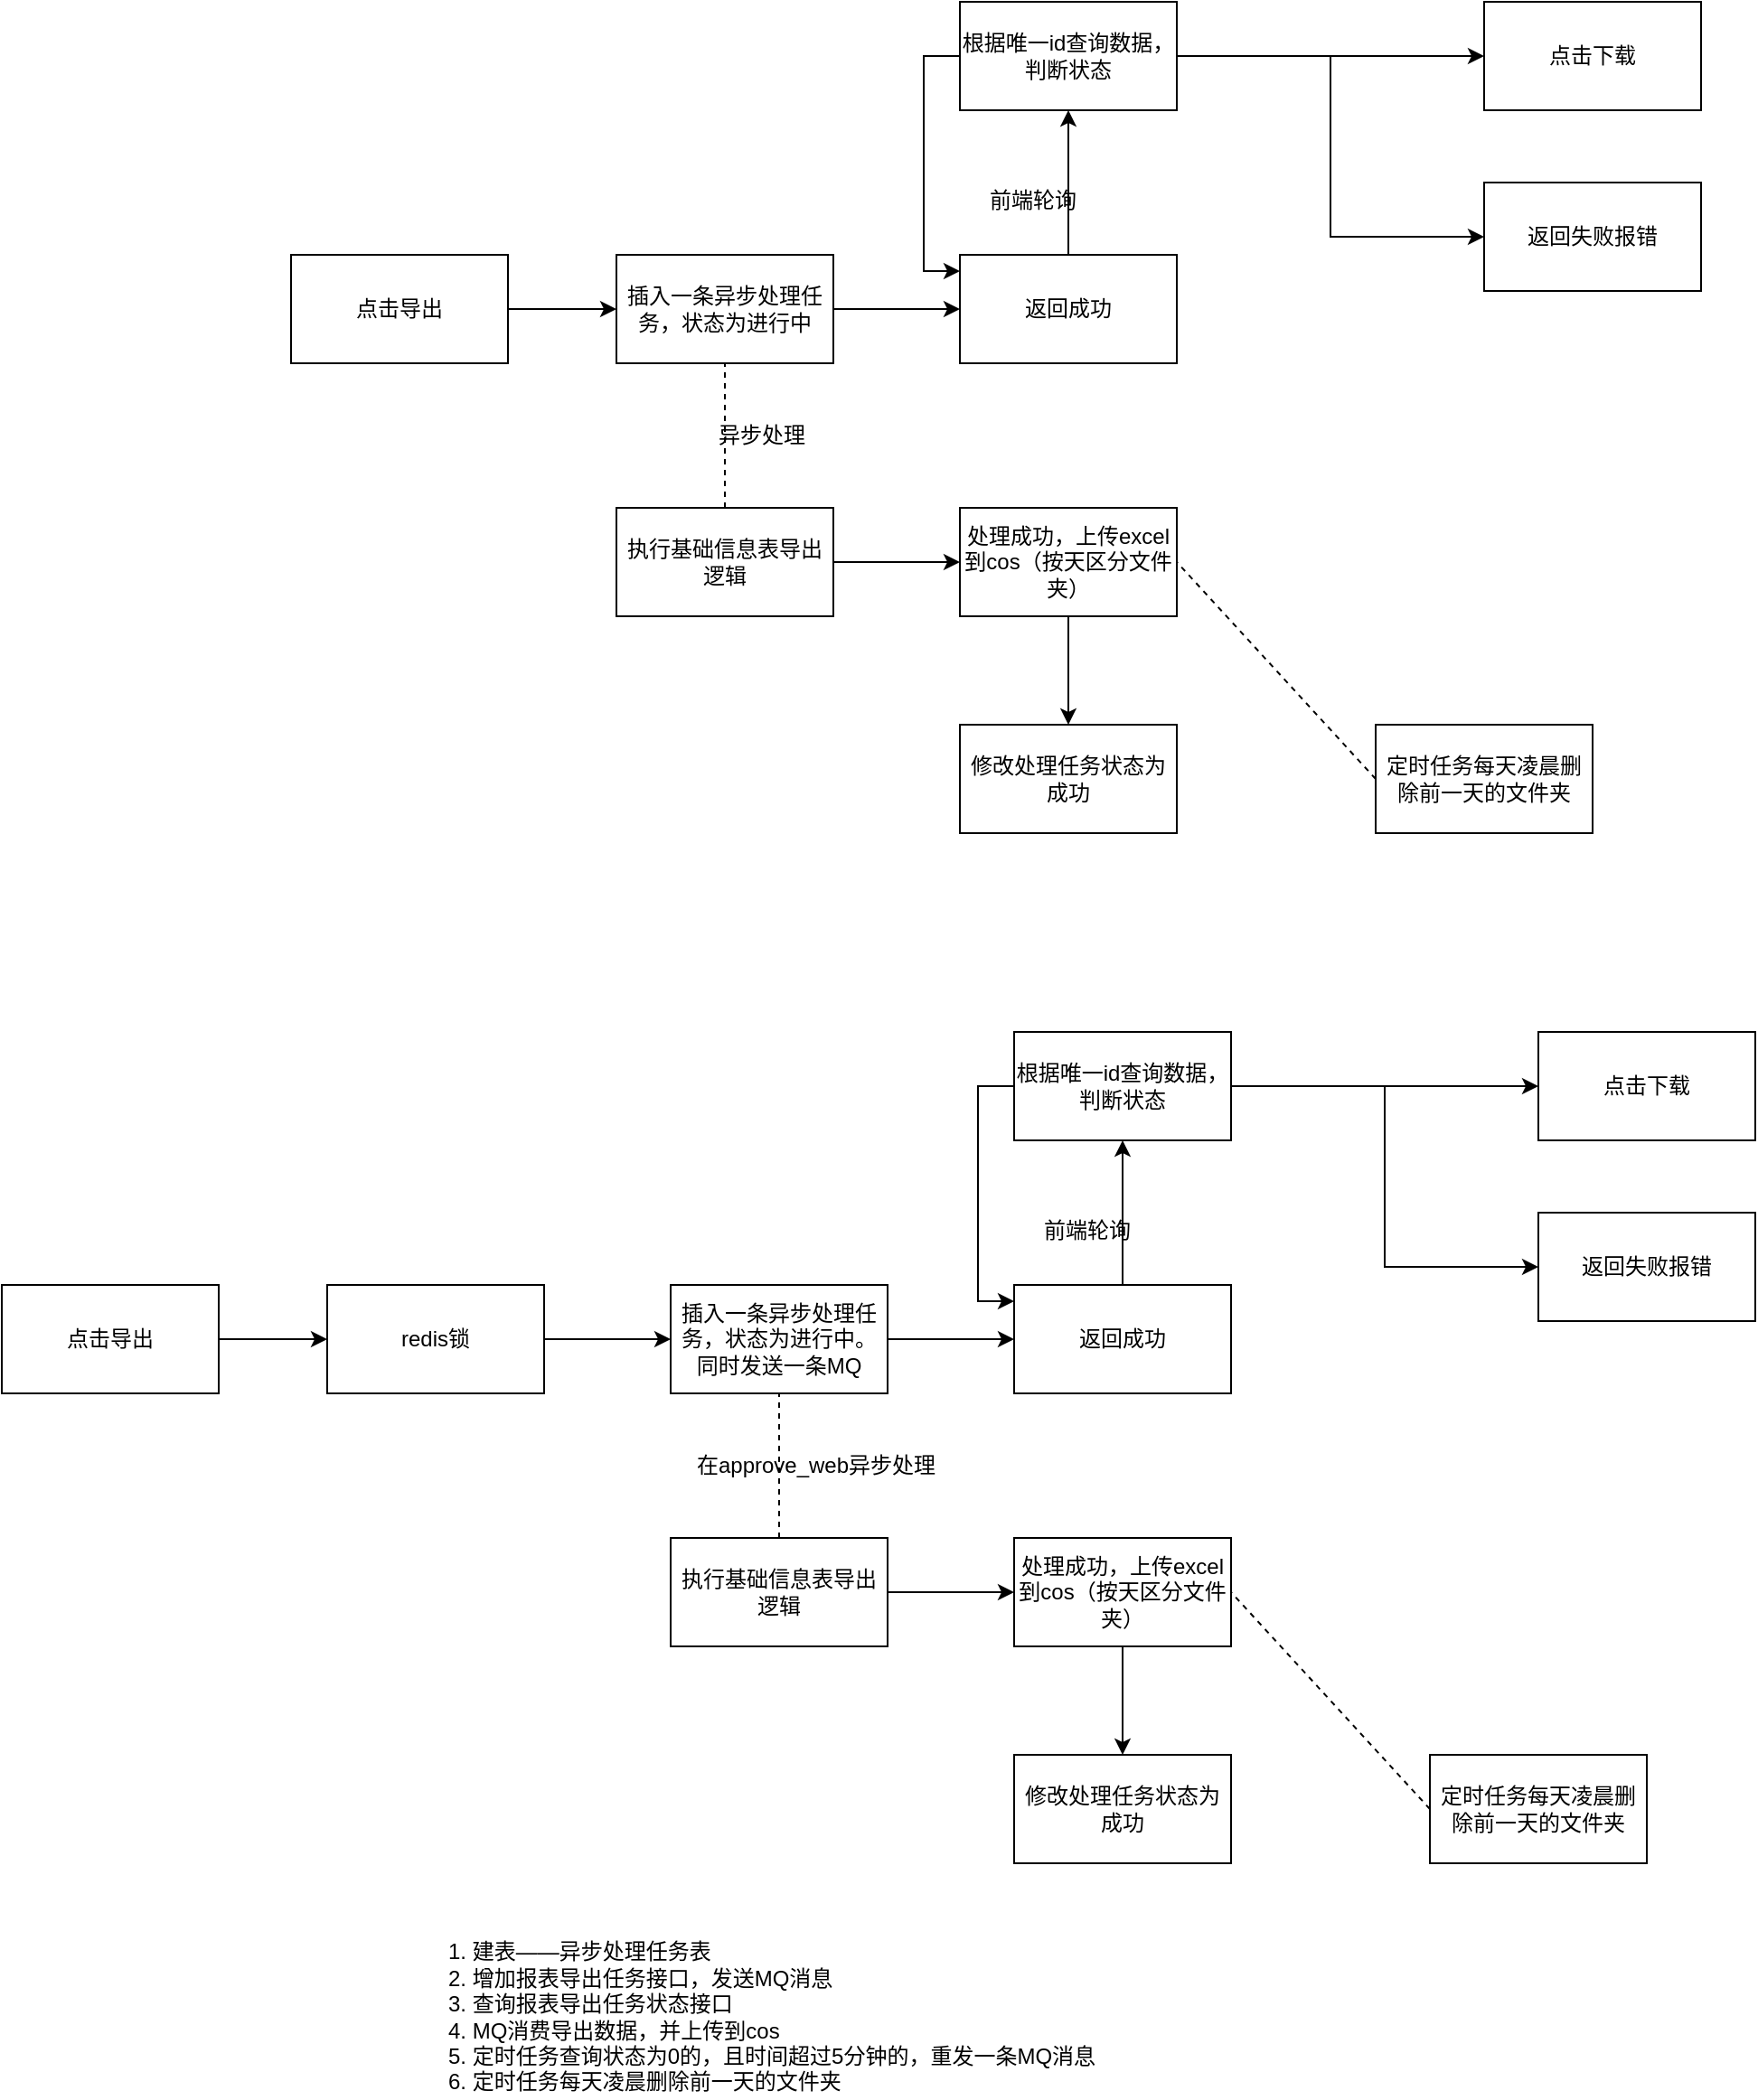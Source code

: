<mxfile version="14.6.0" type="github">
  <diagram id="HrRhx5yN_iqk0GomWMN3" name="第 1 页">
    <mxGraphModel dx="3342" dy="733" grid="1" gridSize="10" guides="1" tooltips="1" connect="1" arrows="1" fold="1" page="1" pageScale="1" pageWidth="1920" pageHeight="1200" math="0" shadow="0">
      <root>
        <mxCell id="0" />
        <mxCell id="1" parent="0" />
        <mxCell id="EPZCTNfuwa29dTdAX0f7-6" style="edgeStyle=orthogonalEdgeStyle;rounded=0;orthogonalLoop=1;jettySize=auto;html=1;entryX=0;entryY=0.5;entryDx=0;entryDy=0;" edge="1" parent="1" source="EPZCTNfuwa29dTdAX0f7-2" target="EPZCTNfuwa29dTdAX0f7-5">
          <mxGeometry relative="1" as="geometry" />
        </mxCell>
        <mxCell id="EPZCTNfuwa29dTdAX0f7-2" value="点击导出" style="whiteSpace=wrap;html=1;" vertex="1" parent="1">
          <mxGeometry x="70" y="300" width="120" height="60" as="geometry" />
        </mxCell>
        <mxCell id="EPZCTNfuwa29dTdAX0f7-24" value="" style="edgeStyle=orthogonalEdgeStyle;rounded=0;orthogonalLoop=1;jettySize=auto;html=1;" edge="1" parent="1" source="EPZCTNfuwa29dTdAX0f7-3" target="EPZCTNfuwa29dTdAX0f7-23">
          <mxGeometry relative="1" as="geometry" />
        </mxCell>
        <mxCell id="EPZCTNfuwa29dTdAX0f7-3" value="返回成功" style="whiteSpace=wrap;html=1;" vertex="1" parent="1">
          <mxGeometry x="440" y="300" width="120" height="60" as="geometry" />
        </mxCell>
        <mxCell id="EPZCTNfuwa29dTdAX0f7-7" style="edgeStyle=orthogonalEdgeStyle;rounded=0;orthogonalLoop=1;jettySize=auto;html=1;entryX=0;entryY=0.5;entryDx=0;entryDy=0;" edge="1" parent="1" source="EPZCTNfuwa29dTdAX0f7-5" target="EPZCTNfuwa29dTdAX0f7-3">
          <mxGeometry relative="1" as="geometry" />
        </mxCell>
        <mxCell id="EPZCTNfuwa29dTdAX0f7-5" value="插入一条异步处理任务，状态为进行中" style="whiteSpace=wrap;html=1;" vertex="1" parent="1">
          <mxGeometry x="250" y="300" width="120" height="60" as="geometry" />
        </mxCell>
        <mxCell id="EPZCTNfuwa29dTdAX0f7-13" style="edgeStyle=orthogonalEdgeStyle;rounded=0;orthogonalLoop=1;jettySize=auto;html=1;entryX=0;entryY=0.5;entryDx=0;entryDy=0;" edge="1" parent="1" source="EPZCTNfuwa29dTdAX0f7-8" target="EPZCTNfuwa29dTdAX0f7-12">
          <mxGeometry relative="1" as="geometry" />
        </mxCell>
        <mxCell id="EPZCTNfuwa29dTdAX0f7-8" value="执行基础信息表导出逻辑" style="whiteSpace=wrap;html=1;" vertex="1" parent="1">
          <mxGeometry x="250" y="440" width="120" height="60" as="geometry" />
        </mxCell>
        <mxCell id="EPZCTNfuwa29dTdAX0f7-10" value="" style="endArrow=none;dashed=1;html=1;entryX=0.5;entryY=1;entryDx=0;entryDy=0;exitX=0.5;exitY=0;exitDx=0;exitDy=0;" edge="1" parent="1" source="EPZCTNfuwa29dTdAX0f7-8" target="EPZCTNfuwa29dTdAX0f7-5">
          <mxGeometry width="50" height="50" relative="1" as="geometry">
            <mxPoint x="160" y="450" as="sourcePoint" />
            <mxPoint x="210" y="400" as="targetPoint" />
          </mxGeometry>
        </mxCell>
        <mxCell id="EPZCTNfuwa29dTdAX0f7-11" value="异步处理" style="text;html=1;align=center;verticalAlign=middle;resizable=0;points=[];autosize=1;strokeColor=none;" vertex="1" parent="1">
          <mxGeometry x="300" y="390" width="60" height="20" as="geometry" />
        </mxCell>
        <mxCell id="EPZCTNfuwa29dTdAX0f7-15" style="edgeStyle=orthogonalEdgeStyle;rounded=0;orthogonalLoop=1;jettySize=auto;html=1;" edge="1" parent="1" source="EPZCTNfuwa29dTdAX0f7-12" target="EPZCTNfuwa29dTdAX0f7-14">
          <mxGeometry relative="1" as="geometry" />
        </mxCell>
        <mxCell id="EPZCTNfuwa29dTdAX0f7-12" value="处理成功，上传excel到cos（按天区分文件夹）" style="rounded=0;whiteSpace=wrap;html=1;" vertex="1" parent="1">
          <mxGeometry x="440" y="440" width="120" height="60" as="geometry" />
        </mxCell>
        <mxCell id="EPZCTNfuwa29dTdAX0f7-14" value="修改处理任务状态为成功" style="rounded=0;whiteSpace=wrap;html=1;" vertex="1" parent="1">
          <mxGeometry x="440" y="560" width="120" height="60" as="geometry" />
        </mxCell>
        <mxCell id="EPZCTNfuwa29dTdAX0f7-21" value="定时任务每天凌晨删除前一天的文件夹" style="rounded=0;whiteSpace=wrap;html=1;" vertex="1" parent="1">
          <mxGeometry x="670" y="560" width="120" height="60" as="geometry" />
        </mxCell>
        <mxCell id="EPZCTNfuwa29dTdAX0f7-22" value="" style="endArrow=none;dashed=1;html=1;entryX=1;entryY=0.5;entryDx=0;entryDy=0;exitX=0;exitY=0.5;exitDx=0;exitDy=0;" edge="1" parent="1" source="EPZCTNfuwa29dTdAX0f7-21" target="EPZCTNfuwa29dTdAX0f7-12">
          <mxGeometry width="50" height="50" relative="1" as="geometry">
            <mxPoint x="690" y="570" as="sourcePoint" />
            <mxPoint x="320" y="370" as="targetPoint" />
          </mxGeometry>
        </mxCell>
        <mxCell id="EPZCTNfuwa29dTdAX0f7-26" style="edgeStyle=orthogonalEdgeStyle;rounded=0;orthogonalLoop=1;jettySize=auto;html=1;entryX=0;entryY=0.15;entryDx=0;entryDy=0;entryPerimeter=0;exitX=0;exitY=0.5;exitDx=0;exitDy=0;" edge="1" parent="1" source="EPZCTNfuwa29dTdAX0f7-23" target="EPZCTNfuwa29dTdAX0f7-3">
          <mxGeometry relative="1" as="geometry" />
        </mxCell>
        <mxCell id="EPZCTNfuwa29dTdAX0f7-27" style="edgeStyle=orthogonalEdgeStyle;rounded=0;orthogonalLoop=1;jettySize=auto;html=1;entryX=0;entryY=0.5;entryDx=0;entryDy=0;" edge="1" parent="1" source="EPZCTNfuwa29dTdAX0f7-23" target="EPZCTNfuwa29dTdAX0f7-28">
          <mxGeometry relative="1" as="geometry" />
        </mxCell>
        <mxCell id="EPZCTNfuwa29dTdAX0f7-30" style="edgeStyle=orthogonalEdgeStyle;rounded=0;orthogonalLoop=1;jettySize=auto;html=1;entryX=0;entryY=0.5;entryDx=0;entryDy=0;" edge="1" parent="1" source="EPZCTNfuwa29dTdAX0f7-23" target="EPZCTNfuwa29dTdAX0f7-29">
          <mxGeometry relative="1" as="geometry" />
        </mxCell>
        <mxCell id="EPZCTNfuwa29dTdAX0f7-23" value="根据唯一id查询数据，判断状态" style="whiteSpace=wrap;html=1;" vertex="1" parent="1">
          <mxGeometry x="440" y="160" width="120" height="60" as="geometry" />
        </mxCell>
        <mxCell id="EPZCTNfuwa29dTdAX0f7-25" value="前端轮询" style="text;html=1;align=center;verticalAlign=middle;resizable=0;points=[];autosize=1;strokeColor=none;" vertex="1" parent="1">
          <mxGeometry x="450" y="260" width="60" height="20" as="geometry" />
        </mxCell>
        <mxCell id="EPZCTNfuwa29dTdAX0f7-28" value="点击下载" style="whiteSpace=wrap;html=1;" vertex="1" parent="1">
          <mxGeometry x="730" y="160" width="120" height="60" as="geometry" />
        </mxCell>
        <mxCell id="EPZCTNfuwa29dTdAX0f7-29" value="返回失败报错" style="whiteSpace=wrap;html=1;" vertex="1" parent="1">
          <mxGeometry x="730" y="260" width="120" height="60" as="geometry" />
        </mxCell>
        <mxCell id="EPZCTNfuwa29dTdAX0f7-33" style="edgeStyle=orthogonalEdgeStyle;rounded=0;orthogonalLoop=1;jettySize=auto;html=1;entryX=0;entryY=0.5;entryDx=0;entryDy=0;" edge="1" parent="1" source="EPZCTNfuwa29dTdAX0f7-34" target="EPZCTNfuwa29dTdAX0f7-56">
          <mxGeometry relative="1" as="geometry" />
        </mxCell>
        <mxCell id="EPZCTNfuwa29dTdAX0f7-34" value="点击导出" style="whiteSpace=wrap;html=1;" vertex="1" parent="1">
          <mxGeometry x="-90" y="870" width="120" height="60" as="geometry" />
        </mxCell>
        <mxCell id="EPZCTNfuwa29dTdAX0f7-35" value="" style="edgeStyle=orthogonalEdgeStyle;rounded=0;orthogonalLoop=1;jettySize=auto;html=1;" edge="1" parent="1" source="EPZCTNfuwa29dTdAX0f7-36" target="EPZCTNfuwa29dTdAX0f7-51">
          <mxGeometry relative="1" as="geometry" />
        </mxCell>
        <mxCell id="EPZCTNfuwa29dTdAX0f7-36" value="返回成功" style="whiteSpace=wrap;html=1;" vertex="1" parent="1">
          <mxGeometry x="470" y="870" width="120" height="60" as="geometry" />
        </mxCell>
        <mxCell id="EPZCTNfuwa29dTdAX0f7-37" style="edgeStyle=orthogonalEdgeStyle;rounded=0;orthogonalLoop=1;jettySize=auto;html=1;entryX=0;entryY=0.5;entryDx=0;entryDy=0;" edge="1" parent="1" source="EPZCTNfuwa29dTdAX0f7-38" target="EPZCTNfuwa29dTdAX0f7-36">
          <mxGeometry relative="1" as="geometry" />
        </mxCell>
        <mxCell id="EPZCTNfuwa29dTdAX0f7-38" value="插入一条异步处理任务，状态为进行中。同时发送一条MQ" style="whiteSpace=wrap;html=1;" vertex="1" parent="1">
          <mxGeometry x="280" y="870" width="120" height="60" as="geometry" />
        </mxCell>
        <mxCell id="EPZCTNfuwa29dTdAX0f7-39" style="edgeStyle=orthogonalEdgeStyle;rounded=0;orthogonalLoop=1;jettySize=auto;html=1;entryX=0;entryY=0.5;entryDx=0;entryDy=0;" edge="1" parent="1" source="EPZCTNfuwa29dTdAX0f7-40" target="EPZCTNfuwa29dTdAX0f7-44">
          <mxGeometry relative="1" as="geometry" />
        </mxCell>
        <mxCell id="EPZCTNfuwa29dTdAX0f7-40" value="执行基础信息表导出逻辑" style="whiteSpace=wrap;html=1;" vertex="1" parent="1">
          <mxGeometry x="280" y="1010" width="120" height="60" as="geometry" />
        </mxCell>
        <mxCell id="EPZCTNfuwa29dTdAX0f7-41" value="" style="endArrow=none;dashed=1;html=1;entryX=0.5;entryY=1;entryDx=0;entryDy=0;exitX=0.5;exitY=0;exitDx=0;exitDy=0;" edge="1" parent="1" source="EPZCTNfuwa29dTdAX0f7-40" target="EPZCTNfuwa29dTdAX0f7-38">
          <mxGeometry width="50" height="50" relative="1" as="geometry">
            <mxPoint x="190" y="1020" as="sourcePoint" />
            <mxPoint x="240" y="970" as="targetPoint" />
          </mxGeometry>
        </mxCell>
        <mxCell id="EPZCTNfuwa29dTdAX0f7-42" value="在approve_web异步处理" style="text;html=1;align=center;verticalAlign=middle;resizable=0;points=[];autosize=1;strokeColor=none;" vertex="1" parent="1">
          <mxGeometry x="285" y="960" width="150" height="20" as="geometry" />
        </mxCell>
        <mxCell id="EPZCTNfuwa29dTdAX0f7-43" style="edgeStyle=orthogonalEdgeStyle;rounded=0;orthogonalLoop=1;jettySize=auto;html=1;" edge="1" parent="1" source="EPZCTNfuwa29dTdAX0f7-44" target="EPZCTNfuwa29dTdAX0f7-45">
          <mxGeometry relative="1" as="geometry" />
        </mxCell>
        <mxCell id="EPZCTNfuwa29dTdAX0f7-44" value="处理成功，上传excel到cos（按天区分文件夹）" style="rounded=0;whiteSpace=wrap;html=1;" vertex="1" parent="1">
          <mxGeometry x="470" y="1010" width="120" height="60" as="geometry" />
        </mxCell>
        <mxCell id="EPZCTNfuwa29dTdAX0f7-45" value="修改处理任务状态为成功" style="rounded=0;whiteSpace=wrap;html=1;" vertex="1" parent="1">
          <mxGeometry x="470" y="1130" width="120" height="60" as="geometry" />
        </mxCell>
        <mxCell id="EPZCTNfuwa29dTdAX0f7-46" value="定时任务每天凌晨删除前一天的文件夹" style="rounded=0;whiteSpace=wrap;html=1;" vertex="1" parent="1">
          <mxGeometry x="700" y="1130" width="120" height="60" as="geometry" />
        </mxCell>
        <mxCell id="EPZCTNfuwa29dTdAX0f7-47" value="" style="endArrow=none;dashed=1;html=1;entryX=1;entryY=0.5;entryDx=0;entryDy=0;exitX=0;exitY=0.5;exitDx=0;exitDy=0;" edge="1" parent="1" source="EPZCTNfuwa29dTdAX0f7-46" target="EPZCTNfuwa29dTdAX0f7-44">
          <mxGeometry width="50" height="50" relative="1" as="geometry">
            <mxPoint x="720" y="1140" as="sourcePoint" />
            <mxPoint x="350" y="940" as="targetPoint" />
          </mxGeometry>
        </mxCell>
        <mxCell id="EPZCTNfuwa29dTdAX0f7-48" style="edgeStyle=orthogonalEdgeStyle;rounded=0;orthogonalLoop=1;jettySize=auto;html=1;entryX=0;entryY=0.15;entryDx=0;entryDy=0;entryPerimeter=0;exitX=0;exitY=0.5;exitDx=0;exitDy=0;" edge="1" parent="1" source="EPZCTNfuwa29dTdAX0f7-51" target="EPZCTNfuwa29dTdAX0f7-36">
          <mxGeometry relative="1" as="geometry" />
        </mxCell>
        <mxCell id="EPZCTNfuwa29dTdAX0f7-49" style="edgeStyle=orthogonalEdgeStyle;rounded=0;orthogonalLoop=1;jettySize=auto;html=1;entryX=0;entryY=0.5;entryDx=0;entryDy=0;" edge="1" parent="1" source="EPZCTNfuwa29dTdAX0f7-51" target="EPZCTNfuwa29dTdAX0f7-53">
          <mxGeometry relative="1" as="geometry" />
        </mxCell>
        <mxCell id="EPZCTNfuwa29dTdAX0f7-50" style="edgeStyle=orthogonalEdgeStyle;rounded=0;orthogonalLoop=1;jettySize=auto;html=1;entryX=0;entryY=0.5;entryDx=0;entryDy=0;" edge="1" parent="1" source="EPZCTNfuwa29dTdAX0f7-51" target="EPZCTNfuwa29dTdAX0f7-54">
          <mxGeometry relative="1" as="geometry" />
        </mxCell>
        <mxCell id="EPZCTNfuwa29dTdAX0f7-51" value="根据唯一id查询数据，判断状态" style="whiteSpace=wrap;html=1;" vertex="1" parent="1">
          <mxGeometry x="470" y="730" width="120" height="60" as="geometry" />
        </mxCell>
        <mxCell id="EPZCTNfuwa29dTdAX0f7-52" value="前端轮询" style="text;html=1;align=center;verticalAlign=middle;resizable=0;points=[];autosize=1;strokeColor=none;" vertex="1" parent="1">
          <mxGeometry x="480" y="830" width="60" height="20" as="geometry" />
        </mxCell>
        <mxCell id="EPZCTNfuwa29dTdAX0f7-53" value="点击下载" style="whiteSpace=wrap;html=1;" vertex="1" parent="1">
          <mxGeometry x="760" y="730" width="120" height="60" as="geometry" />
        </mxCell>
        <mxCell id="EPZCTNfuwa29dTdAX0f7-54" value="返回失败报错" style="whiteSpace=wrap;html=1;" vertex="1" parent="1">
          <mxGeometry x="760" y="830" width="120" height="60" as="geometry" />
        </mxCell>
        <mxCell id="EPZCTNfuwa29dTdAX0f7-55" value="&lt;div align=&quot;left&quot;&gt;1. 建表——异步处理任务表&lt;/div&gt;&lt;div align=&quot;left&quot;&gt;2. 增加报表导出任务接口，发送MQ消息&lt;/div&gt;&lt;div align=&quot;left&quot;&gt;3. 查询报表导出任务状态接口&lt;/div&gt;&lt;div align=&quot;left&quot;&gt;4. MQ消费导出数据，并上传到cos&lt;/div&gt;&lt;div align=&quot;left&quot;&gt;5. 定时任务查询状态为0的，且时间超过5分钟的，重发一条MQ消息&lt;br&gt;&lt;/div&gt;&lt;div align=&quot;left&quot;&gt;6. 定时任务每天凌晨删除前一天的文件夹&lt;br&gt;&lt;/div&gt;" style="text;html=1;align=left;verticalAlign=middle;resizable=0;points=[];autosize=1;strokeColor=none;" vertex="1" parent="1">
          <mxGeometry x="155" y="1230" width="370" height="90" as="geometry" />
        </mxCell>
        <mxCell id="EPZCTNfuwa29dTdAX0f7-57" style="edgeStyle=orthogonalEdgeStyle;rounded=0;orthogonalLoop=1;jettySize=auto;html=1;entryX=0;entryY=0.5;entryDx=0;entryDy=0;" edge="1" parent="1" source="EPZCTNfuwa29dTdAX0f7-56" target="EPZCTNfuwa29dTdAX0f7-38">
          <mxGeometry relative="1" as="geometry" />
        </mxCell>
        <mxCell id="EPZCTNfuwa29dTdAX0f7-56" value="redis锁" style="whiteSpace=wrap;html=1;" vertex="1" parent="1">
          <mxGeometry x="90" y="870" width="120" height="60" as="geometry" />
        </mxCell>
      </root>
    </mxGraphModel>
  </diagram>
</mxfile>

